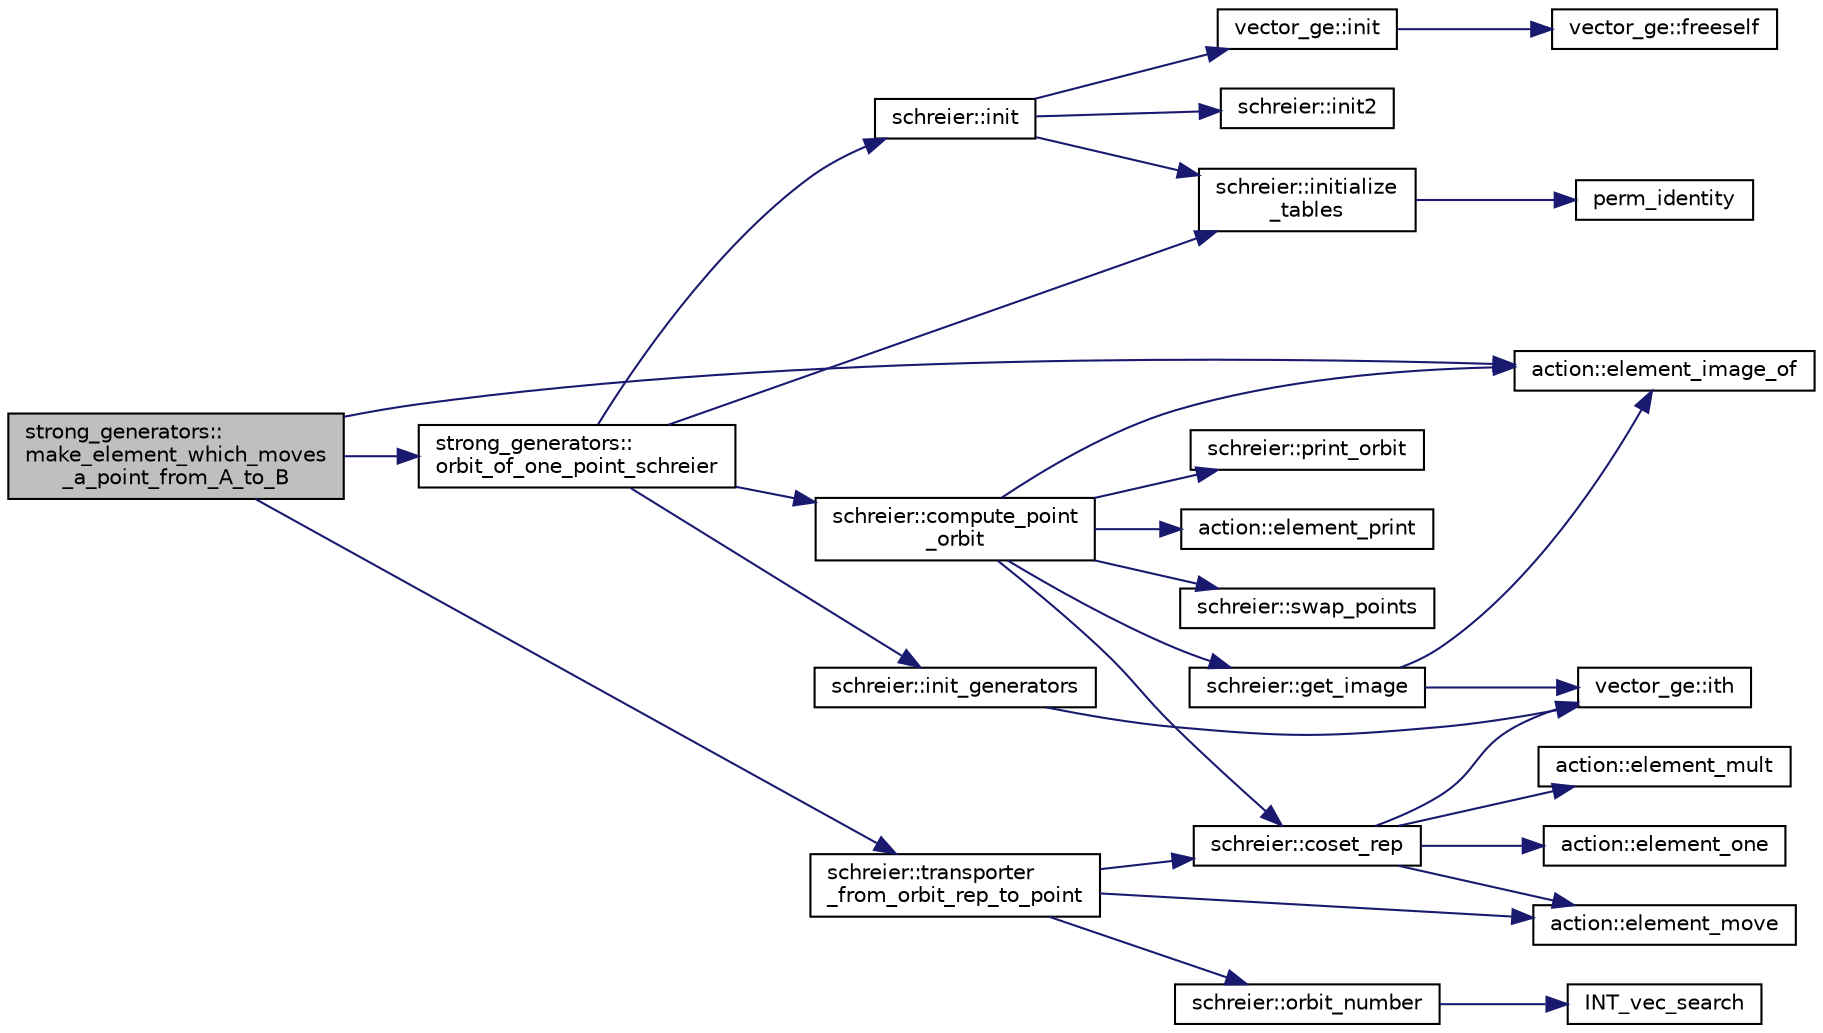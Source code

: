 digraph "strong_generators::make_element_which_moves_a_point_from_A_to_B"
{
  edge [fontname="Helvetica",fontsize="10",labelfontname="Helvetica",labelfontsize="10"];
  node [fontname="Helvetica",fontsize="10",shape=record];
  rankdir="LR";
  Node3990 [label="strong_generators::\lmake_element_which_moves\l_a_point_from_A_to_B",height=0.2,width=0.4,color="black", fillcolor="grey75", style="filled", fontcolor="black"];
  Node3990 -> Node3991 [color="midnightblue",fontsize="10",style="solid",fontname="Helvetica"];
  Node3991 [label="strong_generators::\lorbit_of_one_point_schreier",height=0.2,width=0.4,color="black", fillcolor="white", style="filled",URL="$dc/d09/classstrong__generators.html#aff6b604139d48c44f724f1056da5e66e"];
  Node3991 -> Node3992 [color="midnightblue",fontsize="10",style="solid",fontname="Helvetica"];
  Node3992 [label="schreier::init",height=0.2,width=0.4,color="black", fillcolor="white", style="filled",URL="$d3/dd6/classschreier.html#a7443bebde2aa08acae16c0ff29c9abcf"];
  Node3992 -> Node3993 [color="midnightblue",fontsize="10",style="solid",fontname="Helvetica"];
  Node3993 [label="vector_ge::init",height=0.2,width=0.4,color="black", fillcolor="white", style="filled",URL="$d4/d6e/classvector__ge.html#afe1d6befd1f1501e6be34afbaa9d30a8"];
  Node3993 -> Node3994 [color="midnightblue",fontsize="10",style="solid",fontname="Helvetica"];
  Node3994 [label="vector_ge::freeself",height=0.2,width=0.4,color="black", fillcolor="white", style="filled",URL="$d4/d6e/classvector__ge.html#aa002e4b715cc73a9b8b367d29700b452"];
  Node3992 -> Node3995 [color="midnightblue",fontsize="10",style="solid",fontname="Helvetica"];
  Node3995 [label="schreier::initialize\l_tables",height=0.2,width=0.4,color="black", fillcolor="white", style="filled",URL="$d3/dd6/classschreier.html#acccc16670f88b14ddc69856cd5c0b36d"];
  Node3995 -> Node3996 [color="midnightblue",fontsize="10",style="solid",fontname="Helvetica"];
  Node3996 [label="perm_identity",height=0.2,width=0.4,color="black", fillcolor="white", style="filled",URL="$d2/d7c/combinatorics_8_c.html#aebc54d3f9c31f253ae53e3eb3b386208"];
  Node3992 -> Node3997 [color="midnightblue",fontsize="10",style="solid",fontname="Helvetica"];
  Node3997 [label="schreier::init2",height=0.2,width=0.4,color="black", fillcolor="white", style="filled",URL="$d3/dd6/classschreier.html#aef6a65e2f39bd9e14c61139c4f97f4c3"];
  Node3991 -> Node3995 [color="midnightblue",fontsize="10",style="solid",fontname="Helvetica"];
  Node3991 -> Node3998 [color="midnightblue",fontsize="10",style="solid",fontname="Helvetica"];
  Node3998 [label="schreier::init_generators",height=0.2,width=0.4,color="black", fillcolor="white", style="filled",URL="$d3/dd6/classschreier.html#a04fd581636085a7414e1b5d1004e44e0"];
  Node3998 -> Node3999 [color="midnightblue",fontsize="10",style="solid",fontname="Helvetica"];
  Node3999 [label="vector_ge::ith",height=0.2,width=0.4,color="black", fillcolor="white", style="filled",URL="$d4/d6e/classvector__ge.html#a1ff002e8b746a9beb119d57dcd4a15ff"];
  Node3991 -> Node4000 [color="midnightblue",fontsize="10",style="solid",fontname="Helvetica"];
  Node4000 [label="schreier::compute_point\l_orbit",height=0.2,width=0.4,color="black", fillcolor="white", style="filled",URL="$d3/dd6/classschreier.html#a429138e463c8c25dddd8557340ed9edd"];
  Node4000 -> Node4001 [color="midnightblue",fontsize="10",style="solid",fontname="Helvetica"];
  Node4001 [label="schreier::swap_points",height=0.2,width=0.4,color="black", fillcolor="white", style="filled",URL="$d3/dd6/classschreier.html#a2ffcc9098873cfbd14eca34ab4827db7"];
  Node4000 -> Node4002 [color="midnightblue",fontsize="10",style="solid",fontname="Helvetica"];
  Node4002 [label="schreier::get_image",height=0.2,width=0.4,color="black", fillcolor="white", style="filled",URL="$d3/dd6/classschreier.html#a1fd2d08cb31c9e4357e124554ca2773f"];
  Node4002 -> Node4003 [color="midnightblue",fontsize="10",style="solid",fontname="Helvetica"];
  Node4003 [label="action::element_image_of",height=0.2,width=0.4,color="black", fillcolor="white", style="filled",URL="$d2/d86/classaction.html#ae09559d4537a048fc860f8a74a31393d"];
  Node4002 -> Node3999 [color="midnightblue",fontsize="10",style="solid",fontname="Helvetica"];
  Node4000 -> Node4004 [color="midnightblue",fontsize="10",style="solid",fontname="Helvetica"];
  Node4004 [label="schreier::print_orbit",height=0.2,width=0.4,color="black", fillcolor="white", style="filled",URL="$d3/dd6/classschreier.html#ac30bbfe09706ff8ccaf27c2cf8074594"];
  Node4000 -> Node4005 [color="midnightblue",fontsize="10",style="solid",fontname="Helvetica"];
  Node4005 [label="schreier::coset_rep",height=0.2,width=0.4,color="black", fillcolor="white", style="filled",URL="$d3/dd6/classschreier.html#a7889b8702372092df4fd05150ee8fdda"];
  Node4005 -> Node3999 [color="midnightblue",fontsize="10",style="solid",fontname="Helvetica"];
  Node4005 -> Node4006 [color="midnightblue",fontsize="10",style="solid",fontname="Helvetica"];
  Node4006 [label="action::element_mult",height=0.2,width=0.4,color="black", fillcolor="white", style="filled",URL="$d2/d86/classaction.html#ae9e36b2cae1f0f7bd7144097fa9a34b3"];
  Node4005 -> Node4007 [color="midnightblue",fontsize="10",style="solid",fontname="Helvetica"];
  Node4007 [label="action::element_move",height=0.2,width=0.4,color="black", fillcolor="white", style="filled",URL="$d2/d86/classaction.html#a550947491bbb534d3d7951f50198a874"];
  Node4005 -> Node4008 [color="midnightblue",fontsize="10",style="solid",fontname="Helvetica"];
  Node4008 [label="action::element_one",height=0.2,width=0.4,color="black", fillcolor="white", style="filled",URL="$d2/d86/classaction.html#a780a105daf04d6d1fe7e2f63b3c88e3b"];
  Node4000 -> Node4009 [color="midnightblue",fontsize="10",style="solid",fontname="Helvetica"];
  Node4009 [label="action::element_print",height=0.2,width=0.4,color="black", fillcolor="white", style="filled",URL="$d2/d86/classaction.html#ae38c3ef3c1125213733d63c6fc3c40cd"];
  Node4000 -> Node4003 [color="midnightblue",fontsize="10",style="solid",fontname="Helvetica"];
  Node3990 -> Node4010 [color="midnightblue",fontsize="10",style="solid",fontname="Helvetica"];
  Node4010 [label="schreier::transporter\l_from_orbit_rep_to_point",height=0.2,width=0.4,color="black", fillcolor="white", style="filled",URL="$d3/dd6/classschreier.html#af3b4f9632d21b92be2dc87c98f8429f3"];
  Node4010 -> Node4011 [color="midnightblue",fontsize="10",style="solid",fontname="Helvetica"];
  Node4011 [label="schreier::orbit_number",height=0.2,width=0.4,color="black", fillcolor="white", style="filled",URL="$d3/dd6/classschreier.html#a65ae0e0466545deba181b987c27feb58"];
  Node4011 -> Node4012 [color="midnightblue",fontsize="10",style="solid",fontname="Helvetica"];
  Node4012 [label="INT_vec_search",height=0.2,width=0.4,color="black", fillcolor="white", style="filled",URL="$d5/de2/foundations_2data__structures_2data__structures_8h.html#ad103ef2316a1f671bdb68fd9cd9ba945"];
  Node4010 -> Node4005 [color="midnightblue",fontsize="10",style="solid",fontname="Helvetica"];
  Node4010 -> Node4007 [color="midnightblue",fontsize="10",style="solid",fontname="Helvetica"];
  Node3990 -> Node4003 [color="midnightblue",fontsize="10",style="solid",fontname="Helvetica"];
}

